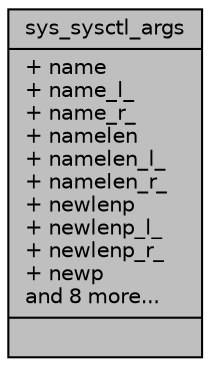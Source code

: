 digraph "sys_sysctl_args"
{
 // LATEX_PDF_SIZE
  edge [fontname="Helvetica",fontsize="10",labelfontname="Helvetica",labelfontsize="10"];
  node [fontname="Helvetica",fontsize="10",shape=record];
  Node1 [label="{sys_sysctl_args\n|+ name\l+ name_l_\l+ name_r_\l+ namelen\l+ namelen_l_\l+ namelen_r_\l+ newlenp\l+ newlenp_l_\l+ newlenp_r_\l+ newp\land 8 more...\l|}",height=0.2,width=0.4,color="black", fillcolor="grey75", style="filled", fontcolor="black",tooltip=" "];
}
